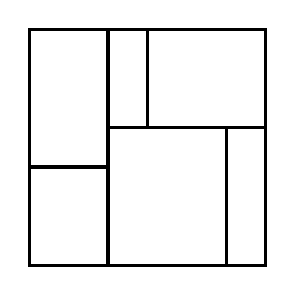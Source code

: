 \begin{tikzpicture}[very thick, scale=.5]
    \draw (0,5/2) rectangle (2,6);
    \draw (0,0) rectangle (2,5/2);
    \draw (2,7/2) rectangle (3,6);
    \draw (3,7/2) rectangle (6,6);
    \draw (2,0) rectangle (5,7/2);
    \draw (5,0) rectangle (6,7/2);
\end{tikzpicture}
